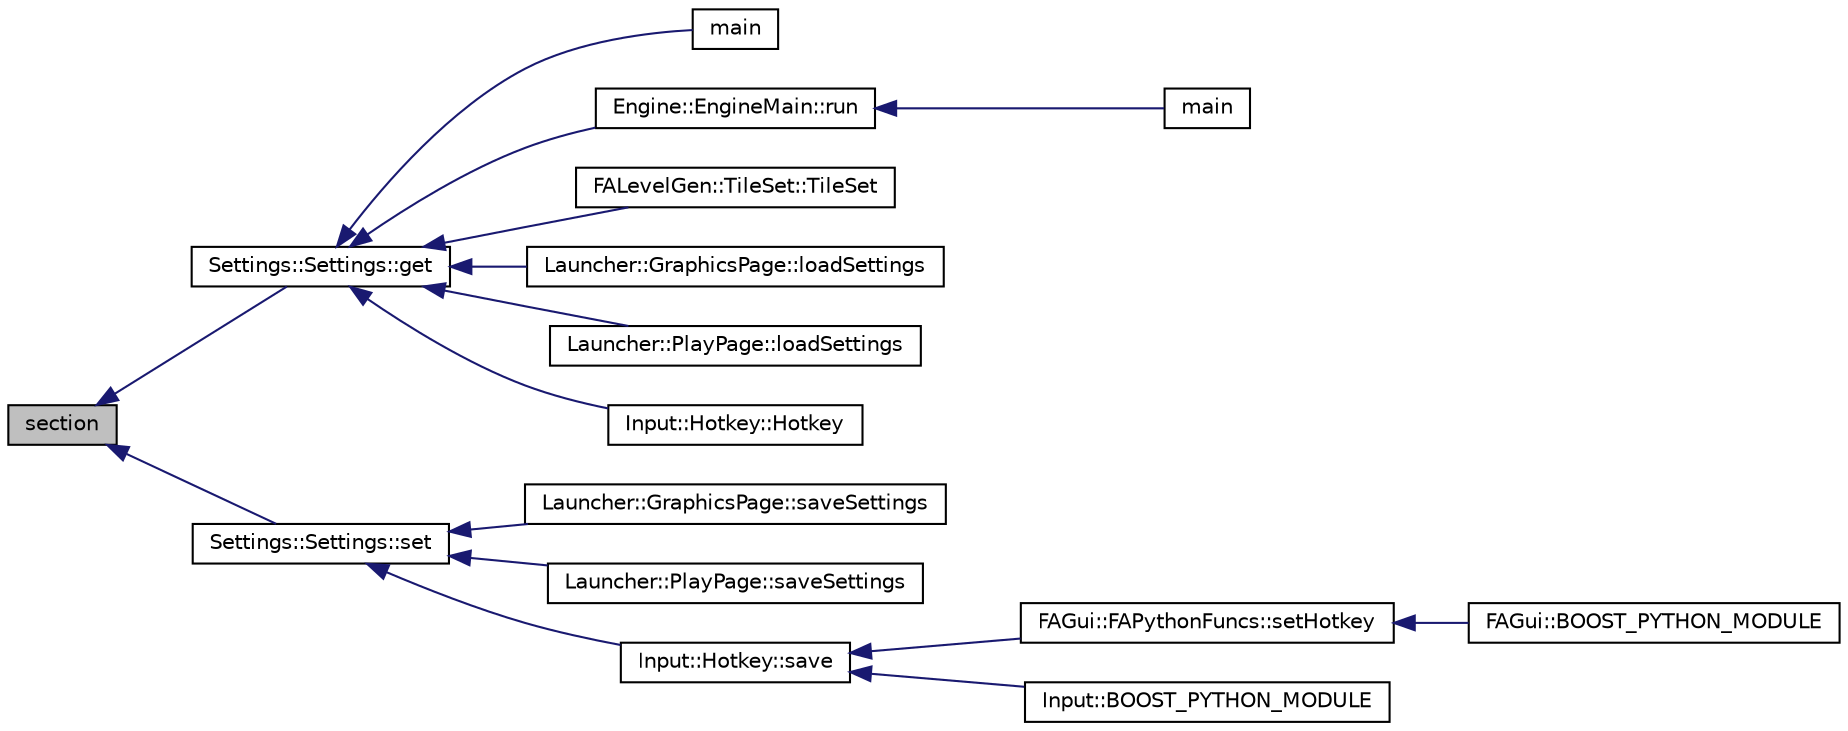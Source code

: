 digraph G
{
  edge [fontname="Helvetica",fontsize="10",labelfontname="Helvetica",labelfontsize="10"];
  node [fontname="Helvetica",fontsize="10",shape=record];
  rankdir="LR";
  Node1 [label="section",height=0.2,width=0.4,color="black", fillcolor="grey75", style="filled" fontcolor="black"];
  Node1 -> Node2 [dir="back",color="midnightblue",fontsize="10",style="solid",fontname="Helvetica"];
  Node2 [label="Settings::Settings::get",height=0.2,width=0.4,color="black", fillcolor="white", style="filled",URL="$class_settings_1_1_settings.html#ab44b93c89996df05ac70e3f814148470"];
  Node2 -> Node3 [dir="back",color="midnightblue",fontsize="10",style="solid",fontname="Helvetica"];
  Node3 [label="main",height=0.2,width=0.4,color="black", fillcolor="white", style="filled",URL="$exedump_2main_8cpp.html#a2c3f6775325c30275d11c6abee2db6a0"];
  Node2 -> Node4 [dir="back",color="midnightblue",fontsize="10",style="solid",fontname="Helvetica"];
  Node4 [label="Engine::EngineMain::run",height=0.2,width=0.4,color="black", fillcolor="white", style="filled",URL="$class_engine_1_1_engine_main.html#a5a16165ab6d6e9f2bb2f2739bd1b11bf"];
  Node4 -> Node5 [dir="back",color="midnightblue",fontsize="10",style="solid",fontname="Helvetica"];
  Node5 [label="main",height=0.2,width=0.4,color="black", fillcolor="white", style="filled",URL="$freeablo_2main_8cpp.html#a3c04138a5bfe5d72780bb7e82a18e627"];
  Node2 -> Node6 [dir="back",color="midnightblue",fontsize="10",style="solid",fontname="Helvetica"];
  Node6 [label="FALevelGen::TileSet::TileSet",height=0.2,width=0.4,color="black", fillcolor="white", style="filled",URL="$class_f_a_level_gen_1_1_tile_set.html#ae1e714bc70bce6e6801511ceaf6d87de"];
  Node2 -> Node7 [dir="back",color="midnightblue",fontsize="10",style="solid",fontname="Helvetica"];
  Node7 [label="Launcher::GraphicsPage::loadSettings",height=0.2,width=0.4,color="black", fillcolor="white", style="filled",URL="$class_launcher_1_1_graphics_page.html#aa62a2007856d917a18d90b2f20de93cb"];
  Node2 -> Node8 [dir="back",color="midnightblue",fontsize="10",style="solid",fontname="Helvetica"];
  Node8 [label="Launcher::PlayPage::loadSettings",height=0.2,width=0.4,color="black", fillcolor="white", style="filled",URL="$class_launcher_1_1_play_page.html#a74338b7313f69db4d5051efba465fe53"];
  Node2 -> Node9 [dir="back",color="midnightblue",fontsize="10",style="solid",fontname="Helvetica"];
  Node9 [label="Input::Hotkey::Hotkey",height=0.2,width=0.4,color="black", fillcolor="white", style="filled",URL="$class_input_1_1_hotkey.html#a340b56efcad1598f592f635dfc77f656"];
  Node1 -> Node10 [dir="back",color="midnightblue",fontsize="10",style="solid",fontname="Helvetica"];
  Node10 [label="Settings::Settings::set",height=0.2,width=0.4,color="black", fillcolor="white", style="filled",URL="$class_settings_1_1_settings.html#a617d9edfdc2c80e48b808efcd921b6bb"];
  Node10 -> Node11 [dir="back",color="midnightblue",fontsize="10",style="solid",fontname="Helvetica"];
  Node11 [label="Launcher::GraphicsPage::saveSettings",height=0.2,width=0.4,color="black", fillcolor="white", style="filled",URL="$class_launcher_1_1_graphics_page.html#a0068741f1e83f371d1318e891783b8a9"];
  Node10 -> Node12 [dir="back",color="midnightblue",fontsize="10",style="solid",fontname="Helvetica"];
  Node12 [label="Launcher::PlayPage::saveSettings",height=0.2,width=0.4,color="black", fillcolor="white", style="filled",URL="$class_launcher_1_1_play_page.html#a78baa57fdcd5299bb252a50793f927aa"];
  Node10 -> Node13 [dir="back",color="midnightblue",fontsize="10",style="solid",fontname="Helvetica"];
  Node13 [label="Input::Hotkey::save",height=0.2,width=0.4,color="black", fillcolor="white", style="filled",URL="$class_input_1_1_hotkey.html#a8e53b8978df34c035f336cc966646e41"];
  Node13 -> Node14 [dir="back",color="midnightblue",fontsize="10",style="solid",fontname="Helvetica"];
  Node14 [label="FAGui::FAPythonFuncs::setHotkey",height=0.2,width=0.4,color="black", fillcolor="white", style="filled",URL="$class_f_a_gui_1_1_f_a_python_funcs.html#a1622e498fae9ef53a2ff6df443b43822"];
  Node14 -> Node15 [dir="back",color="midnightblue",fontsize="10",style="solid",fontname="Helvetica"];
  Node15 [label="FAGui::BOOST_PYTHON_MODULE",height=0.2,width=0.4,color="black", fillcolor="white", style="filled",URL="$namespace_f_a_gui.html#afbfc2a5c5a5f9d7a9f9465179a85b8a4"];
  Node13 -> Node16 [dir="back",color="midnightblue",fontsize="10",style="solid",fontname="Helvetica"];
  Node16 [label="Input::BOOST_PYTHON_MODULE",height=0.2,width=0.4,color="black", fillcolor="white", style="filled",URL="$namespace_input.html#a0d6c10e33b8662601f928c163b4c9aab"];
}
